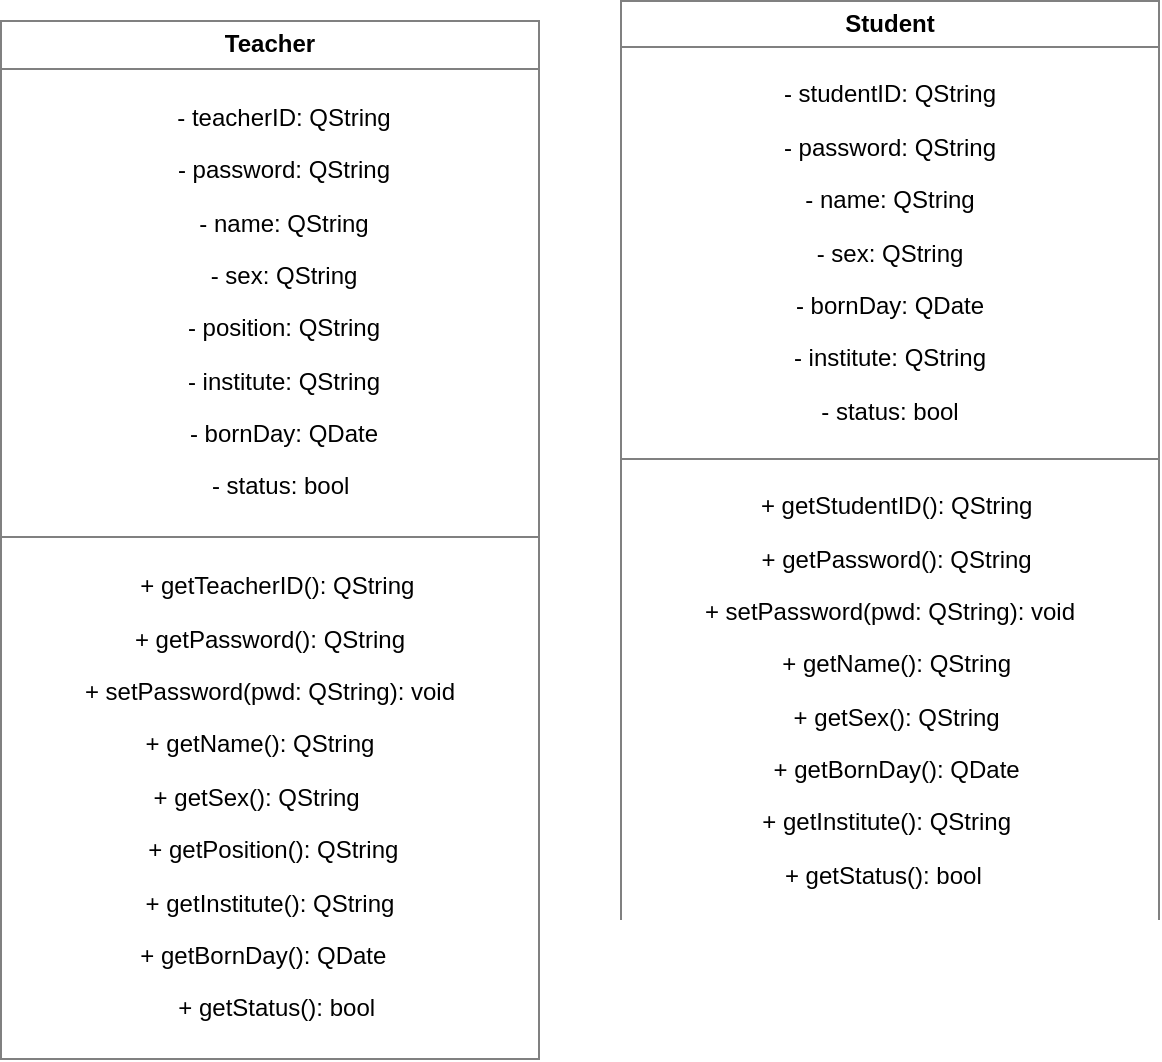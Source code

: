 <mxfile>
    <diagram id="M8E-gKXozeJIyUOW5ePZ" name="第 1 页">
        <mxGraphModel dx="1242" dy="571" grid="1" gridSize="10" guides="1" tooltips="1" connect="1" arrows="1" fold="1" page="1" pageScale="1" pageWidth="827" pageHeight="1169" math="0" shadow="0">
            <root>
                <mxCell id="0"/>
                <mxCell id="1" parent="0"/>
                <mxCell id="16" value="&lt;table border=&quot;1&quot; width=&quot;100%&quot; height=&quot;100%&quot; cellpadding=&quot;4&quot; style=&quot;width:100%;height:100%;border-collapse:collapse;&quot;&gt;&lt;tbody&gt;&lt;tr&gt;&lt;th align=&quot;center&quot;&gt;&lt;b&gt;Teacher&lt;/b&gt;&lt;/th&gt;&lt;/tr&gt;&lt;tr&gt;&lt;td align=&quot;center&quot;&gt;&lt;p style=&quot;text-indent:10.5pt;mso-char-indent-count:1.0&quot; class=&quot;MsoNormal&quot;&gt;&lt;span lang=&quot;EN-US&quot;&gt;- teacherID: QString &lt;/span&gt;&lt;/p&gt;&lt;p style=&quot;text-indent:10.5pt;mso-char-indent-count:1.0&quot; class=&quot;MsoNormal&quot;&gt;&lt;span lang=&quot;EN-US&quot;&gt;- password: QString &lt;/span&gt;&lt;/p&gt;&lt;p style=&quot;text-indent:10.5pt;mso-char-indent-count:1.0&quot; class=&quot;MsoNormal&quot;&gt;&lt;span lang=&quot;EN-US&quot;&gt;- name: QString &lt;/span&gt;&lt;/p&gt;&lt;p style=&quot;text-indent:10.5pt;mso-char-indent-count:1.0&quot; class=&quot;MsoNormal&quot;&gt;&lt;span lang=&quot;EN-US&quot;&gt;- sex: QString &lt;/span&gt;&lt;/p&gt;&lt;p style=&quot;text-indent:10.5pt;mso-char-indent-count:1.0&quot; class=&quot;MsoNormal&quot;&gt;&lt;span lang=&quot;EN-US&quot;&gt;- position: QString &lt;/span&gt;&lt;/p&gt;&lt;p style=&quot;text-indent:10.5pt;mso-char-indent-count:1.0&quot; class=&quot;MsoNormal&quot;&gt;&lt;span lang=&quot;EN-US&quot;&gt;- institute: QString &lt;/span&gt;&lt;/p&gt;&lt;p style=&quot;text-indent:10.5pt;mso-char-indent-count:1.0&quot; class=&quot;MsoNormal&quot;&gt;&lt;span lang=&quot;EN-US&quot;&gt;- bornDay: QDate&lt;/span&gt;&lt;/p&gt;&lt;p style=&quot;text-indent:10.5pt;mso-char-indent-count:1.0&quot; class=&quot;MsoNormal&quot;&gt;&lt;span lang=&quot;EN-US&quot;&gt;- status: bool&amp;nbsp;&lt;/span&gt;&lt;/p&gt;&lt;/td&gt;&lt;/tr&gt;&lt;tr&gt;&lt;td align=&quot;center&quot;&gt;&lt;p style=&quot;text-indent:10.5pt;mso-char-indent-count:1.0&quot; class=&quot;MsoNormal&quot;&gt;&lt;span lang=&quot;EN-US&quot;&gt;+ getTeacherID(): QString&amp;nbsp;&amp;nbsp;&lt;/span&gt;&lt;/p&gt;&lt;p class=&quot;MsoNormal&quot;&gt;&lt;span lang=&quot;EN-US&quot;&gt;&amp;nbsp;&amp;nbsp;+ getPassword(): QString&amp;nbsp;&amp;nbsp;&lt;/span&gt;&lt;/p&gt;&lt;p class=&quot;MsoNormal&quot;&gt;&lt;span lang=&quot;EN-US&quot;&gt;&amp;nbsp;&amp;nbsp;+ setPassword(pwd: QString): void&amp;nbsp;&amp;nbsp;&lt;/span&gt;&lt;/p&gt;&lt;p class=&quot;MsoNormal&quot;&gt;&lt;span lang=&quot;EN-US&quot;&gt;&amp;nbsp;&amp;nbsp;+ getName(): QString&amp;nbsp; &amp;nbsp; &amp;nbsp;&lt;/span&gt;&lt;/p&gt;&lt;p class=&quot;MsoNormal&quot;&gt;&lt;span lang=&quot;EN-US&quot;&gt;&amp;nbsp;&amp;nbsp;+ getSex(): QString&amp;nbsp; &amp;nbsp; &amp;nbsp;&amp;nbsp;&lt;/span&gt;&lt;/p&gt;&lt;p class=&quot;MsoNormal&quot;&gt;&lt;span lang=&quot;EN-US&quot;&gt;&amp;nbsp;&amp;nbsp;+ getPosition(): QString&amp;nbsp;&lt;/span&gt;&lt;/p&gt;&lt;p class=&quot;MsoNormal&quot;&gt;&lt;span lang=&quot;EN-US&quot;&gt;&amp;nbsp;&amp;nbsp;+ getInstitute(): QString&amp;nbsp;&amp;nbsp;&lt;/span&gt;&lt;/p&gt;&lt;p class=&quot;MsoNormal&quot;&gt;&lt;span lang=&quot;EN-US&quot;&gt;&amp;nbsp;&amp;nbsp;+ getBornDay(): QDate&amp;nbsp; &amp;nbsp;&amp;nbsp;&lt;/span&gt;&lt;/p&gt;&lt;p class=&quot;MsoNormal&quot;&gt;&lt;span lang=&quot;EN-US&quot;&gt;&amp;nbsp;&amp;nbsp;+ getStatus(): bool&lt;/span&gt;&lt;/p&gt;&lt;/td&gt;&lt;/tr&gt;&lt;/tbody&gt;&lt;/table&gt;" style="text;html=1;whiteSpace=wrap;strokeColor=none;fillColor=none;overflow=fill;" vertex="1" parent="1">
                    <mxGeometry x="60" y="380" width="270" height="520" as="geometry"/>
                </mxCell>
                <mxCell id="17" value="&lt;table border=&quot;1&quot; width=&quot;100%&quot; height=&quot;100%&quot; cellpadding=&quot;4&quot; style=&quot;width:100%;height:100%;border-collapse:collapse;&quot;&gt;&lt;tbody&gt;&lt;tr&gt;&lt;th align=&quot;center&quot;&gt;Student&lt;/th&gt;&lt;/tr&gt;&lt;tr&gt;&lt;td align=&quot;center&quot;&gt;&lt;p class=&quot;MsoNormal&quot;&gt;&lt;span lang=&quot;EN-US&quot;&gt;- studentID: QString&lt;/span&gt;&lt;/p&gt;&lt;p class=&quot;MsoNormal&quot;&gt;&lt;span lang=&quot;EN-US&quot;&gt;- password: QString&lt;/span&gt;&lt;/p&gt;&lt;p class=&quot;MsoNormal&quot;&gt;&lt;span lang=&quot;EN-US&quot;&gt;- name: QString&lt;/span&gt;&lt;/p&gt;&lt;p class=&quot;MsoNormal&quot;&gt;&lt;span lang=&quot;EN-US&quot;&gt;- sex: QString&lt;/span&gt;&lt;/p&gt;&lt;p class=&quot;MsoNormal&quot;&gt;&lt;span lang=&quot;EN-US&quot;&gt;- bornDay: QDate&lt;/span&gt;&lt;/p&gt;&lt;p class=&quot;MsoNormal&quot;&gt;&lt;span lang=&quot;EN-US&quot;&gt;- institute: QString&lt;/span&gt;&lt;/p&gt;&lt;p class=&quot;MsoNormal&quot;&gt;&lt;span lang=&quot;EN-US&quot;&gt;- status: bool&lt;/span&gt;&lt;/p&gt;&lt;/td&gt;&lt;/tr&gt;&lt;tr&gt;&lt;td align=&quot;center&quot;&gt;&lt;p class=&quot;MsoNormal&quot;&gt;&amp;nbsp;&lt;span lang=&quot;EN-US&quot;&gt;&amp;nbsp;+ getStudentID(): QString&lt;/span&gt;&lt;/p&gt;&lt;p class=&quot;MsoNormal&quot;&gt;&lt;span lang=&quot;EN-US&quot;&gt;&amp;nbsp;&amp;nbsp;+ getPassword(): QString&lt;/span&gt;&lt;/p&gt;&lt;p class=&quot;MsoNormal&quot;&gt;&lt;span lang=&quot;EN-US&quot;&gt;&amp;nbsp;&amp;nbsp;+ setPassword(pwd: QString): void &amp;nbsp;&lt;/span&gt;&lt;/p&gt;&lt;p class=&quot;MsoNormal&quot;&gt;&lt;span lang=&quot;EN-US&quot;&gt;&amp;nbsp;&amp;nbsp;+ getName(): QString&lt;/span&gt;&lt;/p&gt;&lt;p class=&quot;MsoNormal&quot;&gt;&lt;span lang=&quot;EN-US&quot;&gt;&amp;nbsp;&amp;nbsp;+ getSex(): QString&lt;/span&gt;&lt;/p&gt;&lt;p class=&quot;MsoNormal&quot;&gt;&lt;span lang=&quot;EN-US&quot;&gt;&amp;nbsp;&amp;nbsp;+ getBornDay(): QDate&lt;/span&gt;&lt;/p&gt;&lt;p class=&quot;MsoNormal&quot;&gt;&lt;span lang=&quot;EN-US&quot;&gt;&amp;nbsp;&amp;nbsp;+ getInstitute(): QString&amp;nbsp;&lt;/span&gt;&lt;span style=&quot;background-color: initial; text-align: left;&quot;&gt;&amp;nbsp;&amp;nbsp;&lt;/span&gt;&lt;/p&gt;&lt;p class=&quot;MsoNormal&quot;&gt;&lt;span lang=&quot;EN-US&quot;&gt;&amp;nbsp;&amp;nbsp;+ getStatus(): bool&amp;nbsp;&amp;nbsp;&lt;/span&gt;&lt;span style=&quot;background-color: initial; text-align: left;&quot;&gt;&amp;nbsp;&amp;nbsp;&lt;/span&gt;&lt;/p&gt;&lt;p style=&quot;text-indent:10.5pt;mso-char-indent-count:1.0&quot; class=&quot;MsoNormal&quot;&gt;&lt;br&gt;&lt;br&gt;&lt;br&gt;&lt;br&gt;&lt;br&gt;&lt;br&gt;&lt;br&gt;&lt;br&gt;&lt;br&gt;&lt;br&gt;&lt;br&gt;&lt;br&gt;&lt;br&gt;&lt;br&gt;&lt;br&gt;&lt;br&gt;&lt;br&gt;&lt;br&gt;&lt;br&gt;&lt;span lang=&quot;EN-US&quot;&gt;&amp;nbsp;&amp;nbsp;+ deleteCourse(course: QString): bool&lt;/span&gt;&lt;br&gt;&lt;/p&gt;&lt;/td&gt;&lt;/tr&gt;&lt;/tbody&gt;&lt;/table&gt;" style="text;html=1;whiteSpace=wrap;strokeColor=none;fillColor=none;overflow=fill;" vertex="1" parent="1">
                    <mxGeometry x="370" y="370" width="270" height="460" as="geometry"/>
                </mxCell>
            </root>
        </mxGraphModel>
    </diagram>
</mxfile>